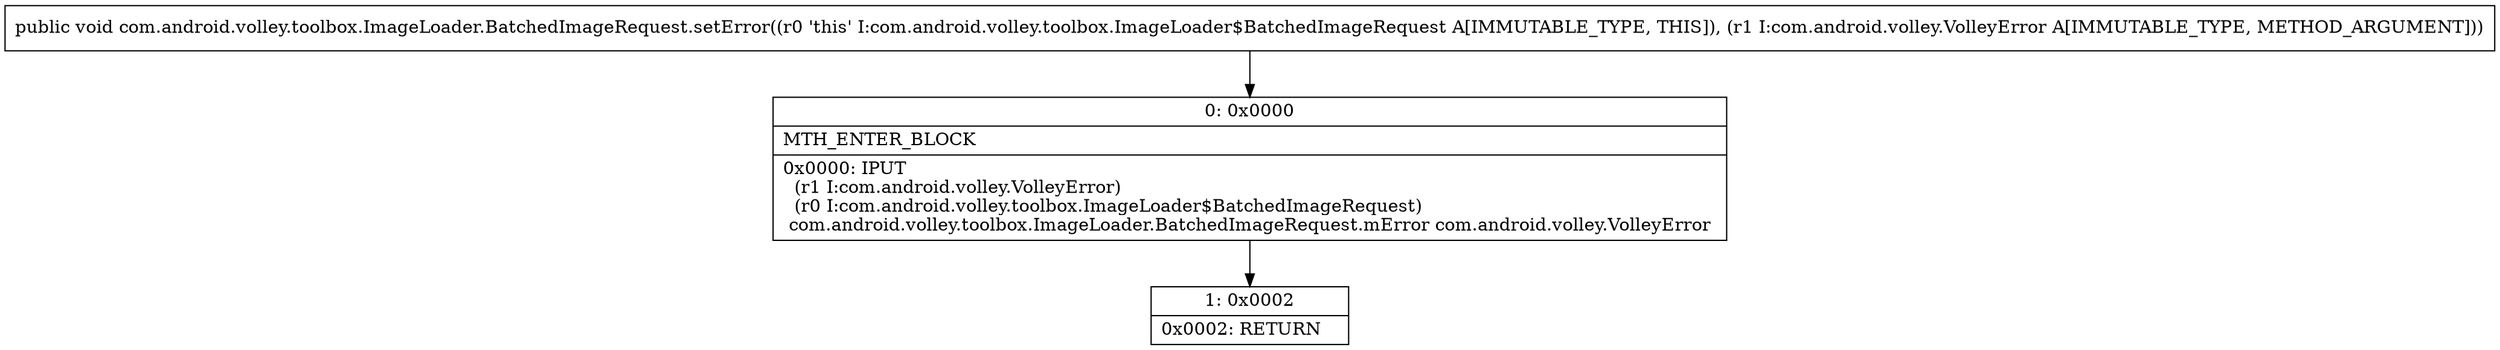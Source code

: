digraph "CFG forcom.android.volley.toolbox.ImageLoader.BatchedImageRequest.setError(Lcom\/android\/volley\/VolleyError;)V" {
Node_0 [shape=record,label="{0\:\ 0x0000|MTH_ENTER_BLOCK\l|0x0000: IPUT  \l  (r1 I:com.android.volley.VolleyError)\l  (r0 I:com.android.volley.toolbox.ImageLoader$BatchedImageRequest)\l com.android.volley.toolbox.ImageLoader.BatchedImageRequest.mError com.android.volley.VolleyError \l}"];
Node_1 [shape=record,label="{1\:\ 0x0002|0x0002: RETURN   \l}"];
MethodNode[shape=record,label="{public void com.android.volley.toolbox.ImageLoader.BatchedImageRequest.setError((r0 'this' I:com.android.volley.toolbox.ImageLoader$BatchedImageRequest A[IMMUTABLE_TYPE, THIS]), (r1 I:com.android.volley.VolleyError A[IMMUTABLE_TYPE, METHOD_ARGUMENT])) }"];
MethodNode -> Node_0;
Node_0 -> Node_1;
}

